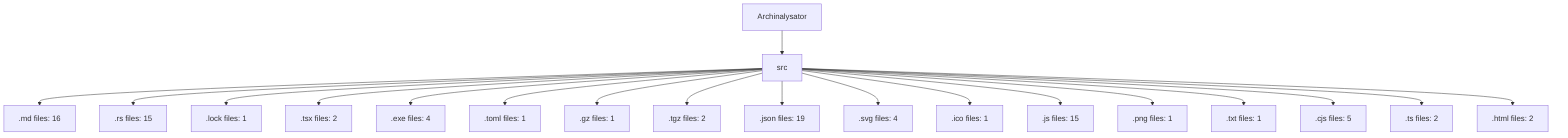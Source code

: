 graph TD
    A[Archinalysator] --> B[src]
    B --> md[.md files: 16]
    B --> rs[.rs files: 15]
    B --> lock[.lock files: 1]
    B --> tsx[.tsx files: 2]
    B --> exe[.exe files: 4]
    B --> toml[.toml files: 1]
    B --> gz[.gz files: 1]
    B --> tgz[.tgz files: 2]
    B --> json[.json files: 19]
    B --> svg[.svg files: 4]
    B --> ico[.ico files: 1]
    B --> js[.js files: 15]
    B --> png[.png files: 1]
    B --> txt[.txt files: 1]
    B --> cjs[.cjs files: 5]
    B --> ts[.ts files: 2]
    B --> html[.html files: 2]

    %% #ДОДЕЛАТЬ: Требуется анализ зависимостей между модулями